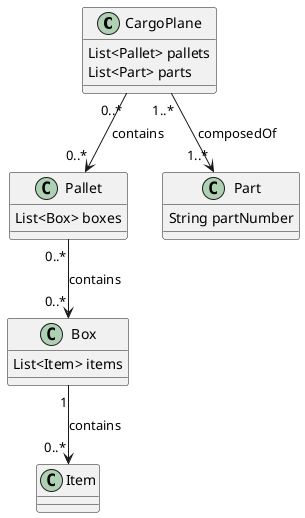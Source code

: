 @startuml

class CargoPlane {
    List<Pallet> pallets
    List<Part> parts
}

class Pallet {
    List<Box> boxes
}

class Box {
    List<Item> items
}

class Part {
    String partNumber
}

class Item

CargoPlane "0..*" --> "0..*" Pallet : contains
Pallet "0..*" --> "0..*" Box : contains
CargoPlane "1..*" --> "1..*" Part : composedOf
Box "1" --> "0..*" Item : contains

@enduml
